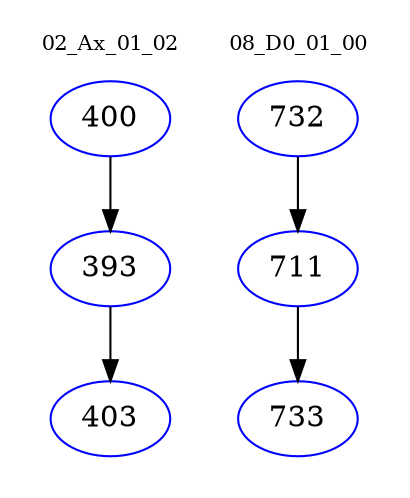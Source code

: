 digraph{
subgraph cluster_0 {
color = white
label = "02_Ax_01_02";
fontsize=10;
T0_400 [label="400", color="blue"]
T0_400 -> T0_393 [color="black"]
T0_393 [label="393", color="blue"]
T0_393 -> T0_403 [color="black"]
T0_403 [label="403", color="blue"]
}
subgraph cluster_1 {
color = white
label = "08_D0_01_00";
fontsize=10;
T1_732 [label="732", color="blue"]
T1_732 -> T1_711 [color="black"]
T1_711 [label="711", color="blue"]
T1_711 -> T1_733 [color="black"]
T1_733 [label="733", color="blue"]
}
}
